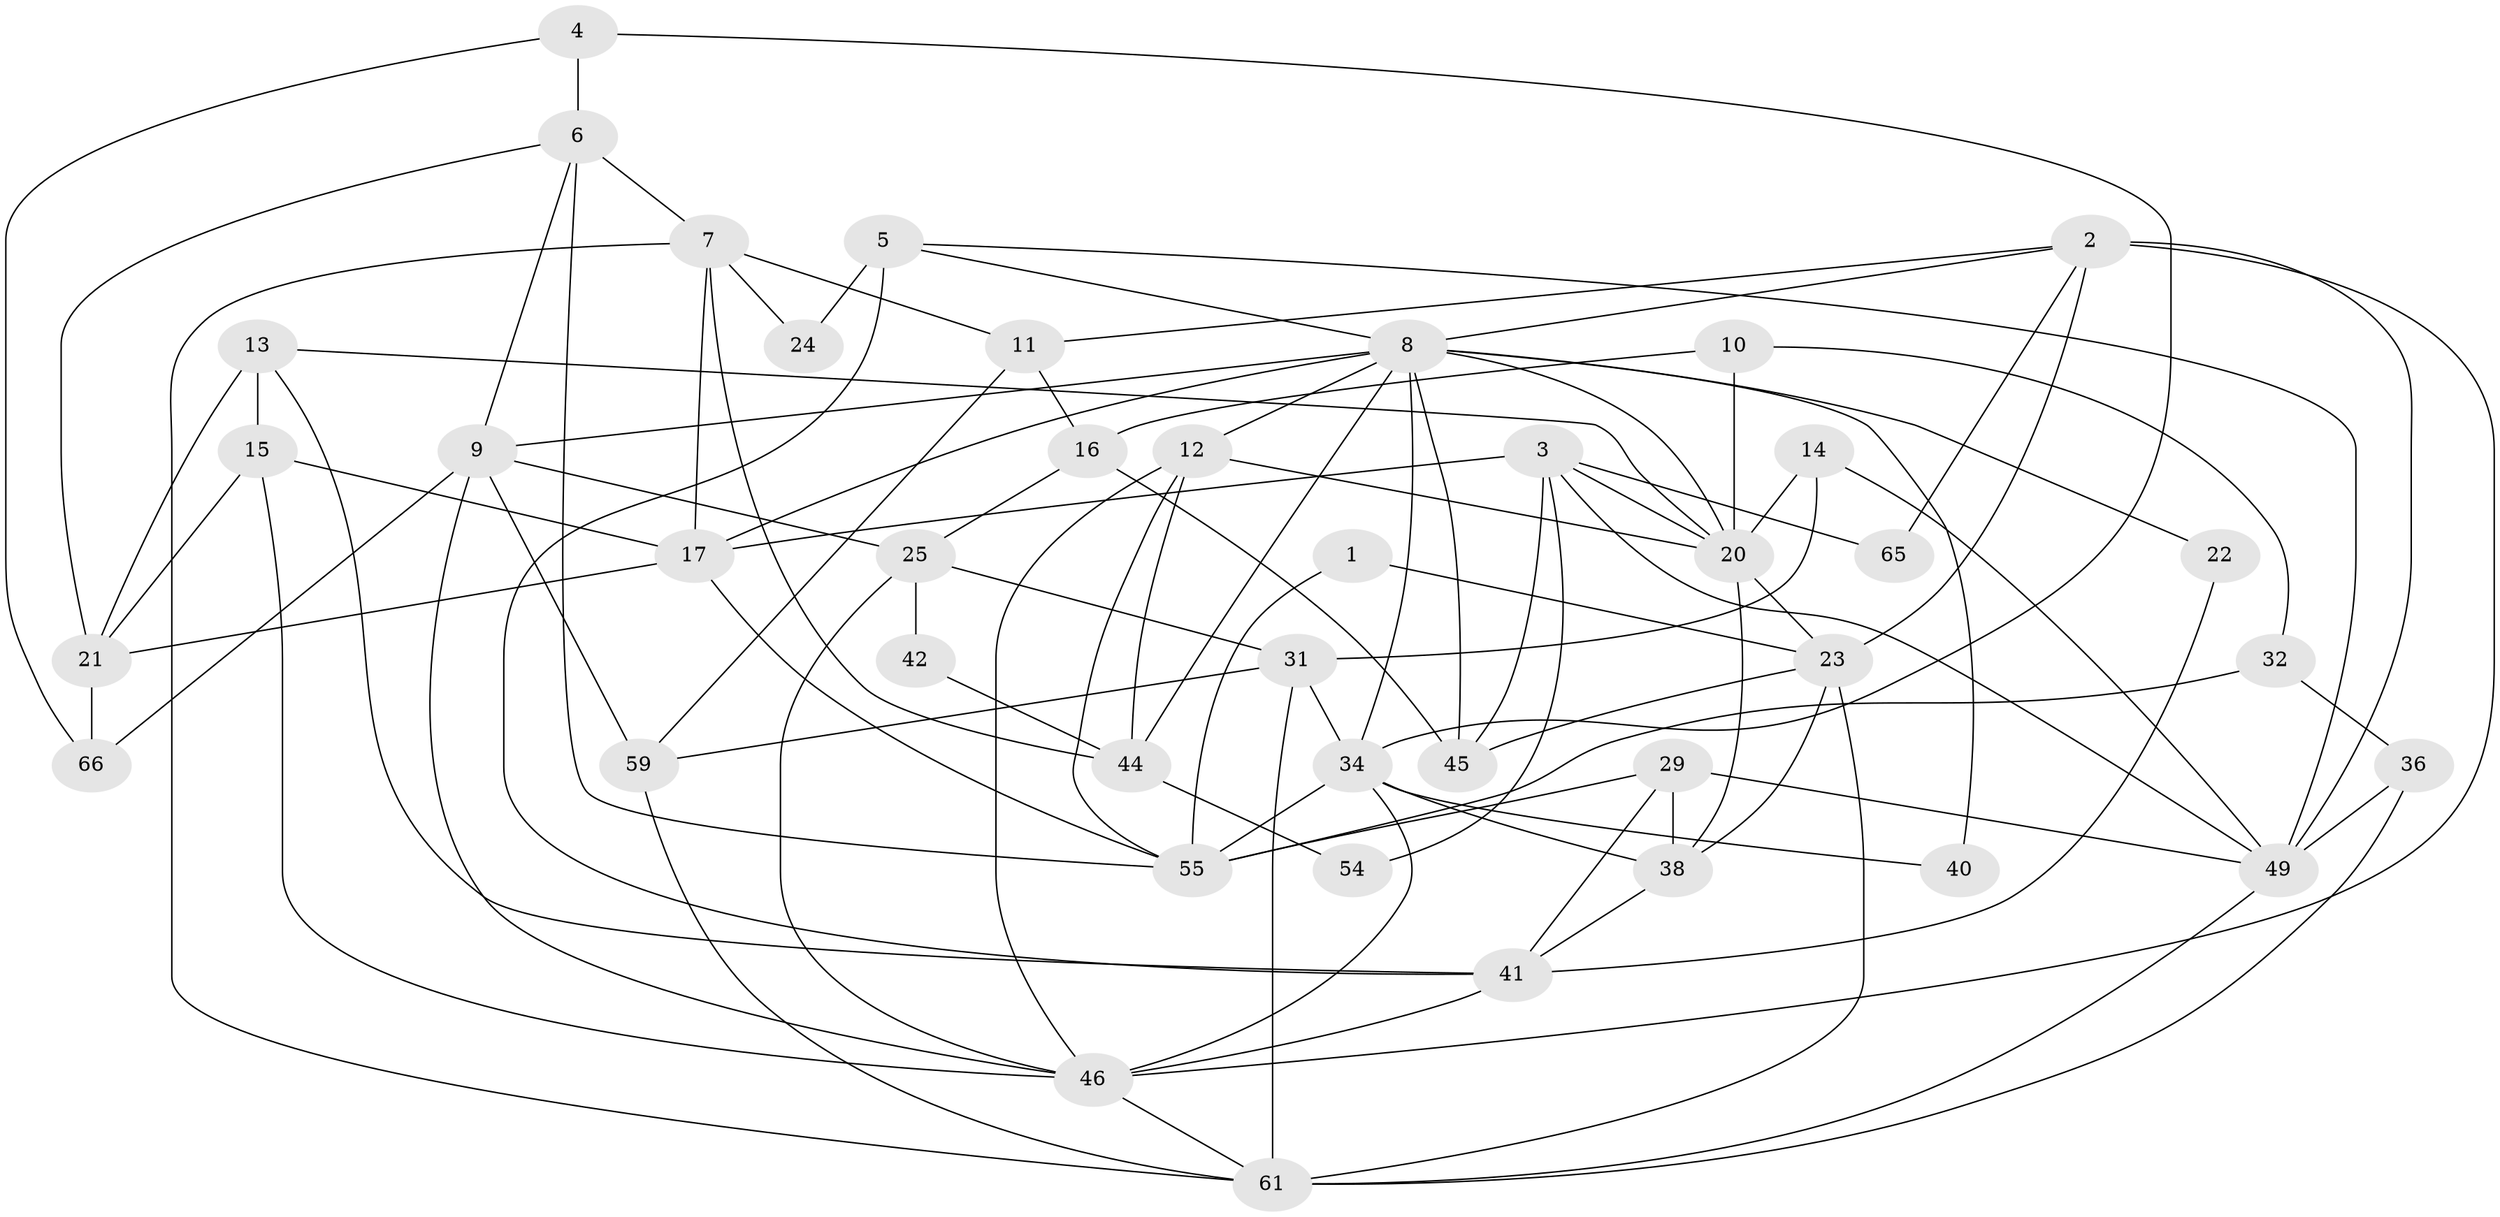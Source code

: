 // Generated by graph-tools (version 1.1) at 2025/24/03/03/25 07:24:00]
// undirected, 42 vertices, 98 edges
graph export_dot {
graph [start="1"]
  node [color=gray90,style=filled];
  1;
  2 [super="+18"];
  3 [super="+26"];
  4;
  5 [super="+52"];
  6 [super="+27"];
  7 [super="+28"];
  8 [super="+19"];
  9 [super="+43"];
  10;
  11;
  12 [super="+68"];
  13 [super="+67"];
  14;
  15 [super="+33"];
  16 [super="+30"];
  17 [super="+35"];
  20 [super="+62"];
  21 [super="+48"];
  22;
  23 [super="+53"];
  24;
  25;
  29;
  31 [super="+37"];
  32 [super="+56"];
  34 [super="+50"];
  36;
  38 [super="+39"];
  40;
  41 [super="+47"];
  42;
  44 [super="+57"];
  45 [super="+60"];
  46 [super="+51"];
  49 [super="+64"];
  54;
  55 [super="+58"];
  59;
  61 [super="+63"];
  65;
  66;
  1 -- 55 [weight=2];
  1 -- 23 [weight=2];
  2 -- 8;
  2 -- 65;
  2 -- 23 [weight=2];
  2 -- 49;
  2 -- 11;
  2 -- 46;
  3 -- 17 [weight=2];
  3 -- 45;
  3 -- 54;
  3 -- 65;
  3 -- 20;
  3 -- 49;
  4 -- 34;
  4 -- 66;
  4 -- 6;
  5 -- 8;
  5 -- 49;
  5 -- 24;
  5 -- 41 [weight=2];
  6 -- 55;
  6 -- 9;
  6 -- 21;
  6 -- 7;
  7 -- 11;
  7 -- 24;
  7 -- 44;
  7 -- 17;
  7 -- 61;
  8 -- 20;
  8 -- 22;
  8 -- 40;
  8 -- 34;
  8 -- 44;
  8 -- 45;
  8 -- 9;
  8 -- 12;
  8 -- 17;
  9 -- 46;
  9 -- 66;
  9 -- 59;
  9 -- 25;
  10 -- 20;
  10 -- 16;
  10 -- 32;
  11 -- 59;
  11 -- 16;
  12 -- 20;
  12 -- 55;
  12 -- 46;
  12 -- 44;
  13 -- 21;
  13 -- 41;
  13 -- 15 [weight=2];
  13 -- 20;
  14 -- 49;
  14 -- 20;
  14 -- 31;
  15 -- 46;
  15 -- 17;
  15 -- 21;
  16 -- 25;
  16 -- 45 [weight=3];
  17 -- 21;
  17 -- 55;
  20 -- 38;
  20 -- 23;
  21 -- 66;
  22 -- 41;
  23 -- 45;
  23 -- 38;
  23 -- 61;
  25 -- 42;
  25 -- 46;
  25 -- 31;
  29 -- 55;
  29 -- 49;
  29 -- 38;
  29 -- 41;
  31 -- 34;
  31 -- 59;
  31 -- 61 [weight=2];
  32 -- 36;
  32 -- 55;
  34 -- 55;
  34 -- 40;
  34 -- 46;
  34 -- 38;
  36 -- 61;
  36 -- 49;
  38 -- 41;
  41 -- 46;
  42 -- 44;
  44 -- 54;
  46 -- 61;
  49 -- 61;
  59 -- 61;
}
